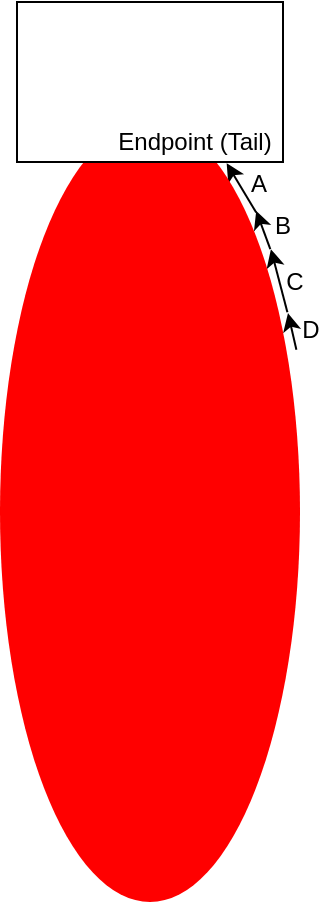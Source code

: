 <mxfile version="15.7.3" type="device"><diagram id="FqgQjF1rfAWJdj3YO9Kn" name="Page-1"><mxGraphModel dx="230" dy="121" grid="1" gridSize="10" guides="1" tooltips="1" connect="1" arrows="1" fold="1" page="1" pageScale="1" pageWidth="850" pageHeight="1100" math="0" shadow="0"><root><mxCell id="0"/><mxCell id="1" parent="0"/><mxCell id="jyhI0MpuMJXUtaD4n3m--1" value="" style="endArrow=classic;html=1;rounded=0;exitX=0.834;exitY=0.116;exitDx=0;exitDy=0;exitPerimeter=0;entryX=0.687;entryY=1.032;entryDx=0;entryDy=0;entryPerimeter=0;" edge="1" parent="1" target="jyhI0MpuMJXUtaD4n3m--12"><mxGeometry width="50" height="50" relative="1" as="geometry"><mxPoint x="485.1" y="215.24" as="sourcePoint"/><mxPoint x="473" y="190" as="targetPoint"/></mxGeometry></mxCell><mxCell id="jyhI0MpuMJXUtaD4n3m--3" value="" style="endArrow=classic;html=1;rounded=0;entryX=0.834;entryY=0.114;entryDx=0;entryDy=0;entryPerimeter=0;exitX=0.881;exitY=0.163;exitDx=0;exitDy=0;exitPerimeter=0;" edge="1" parent="1"><mxGeometry width="50" height="50" relative="1" as="geometry"><mxPoint x="492.15" y="233.57" as="sourcePoint"/><mxPoint x="485.1" y="214.46" as="targetPoint"/></mxGeometry></mxCell><mxCell id="jyhI0MpuMJXUtaD4n3m--4" value="" style="endArrow=classic;html=1;rounded=0;entryX=0.883;entryY=0.163;entryDx=0;entryDy=0;entryPerimeter=0;exitX=0.938;exitY=0.244;exitDx=0;exitDy=0;exitPerimeter=0;" edge="1" parent="1"><mxGeometry width="50" height="50" relative="1" as="geometry"><mxPoint x="500.7" y="265.16" as="sourcePoint"/><mxPoint x="492.45" y="233.57" as="targetPoint"/></mxGeometry></mxCell><mxCell id="jyhI0MpuMJXUtaD4n3m--5" value="" style="endArrow=classic;html=1;rounded=0;entryX=0.94;entryY=0.245;entryDx=0;entryDy=0;entryPerimeter=0;exitX=0.968;exitY=0.292;exitDx=0;exitDy=0;exitPerimeter=0;" edge="1" parent="1"><mxGeometry width="50" height="50" relative="1" as="geometry"><mxPoint x="505.2" y="283.88" as="sourcePoint"/><mxPoint x="501.0" y="265.55" as="targetPoint"/></mxGeometry></mxCell><mxCell id="jyhI0MpuMJXUtaD4n3m--6" value="" style="ellipse;whiteSpace=wrap;html=1;fillColor=#FF0000;strokeColor=none;" vertex="1" parent="1"><mxGeometry x="357" y="170" width="150" height="390" as="geometry"/></mxCell><mxCell id="jyhI0MpuMJXUtaD4n3m--7" value="" style="whiteSpace=wrap;html=1;fillColor=#FFFFFF;" vertex="1" parent="1"><mxGeometry x="365.5" y="110" width="133" height="80" as="geometry"/></mxCell><mxCell id="jyhI0MpuMJXUtaD4n3m--8" value="A" style="text;html=1;align=center;verticalAlign=middle;resizable=0;points=[];autosize=1;strokeColor=none;fillColor=none;" vertex="1" parent="1"><mxGeometry x="476" y="191" width="20" height="20" as="geometry"/></mxCell><mxCell id="jyhI0MpuMJXUtaD4n3m--9" value="B" style="text;html=1;align=center;verticalAlign=middle;resizable=0;points=[];autosize=1;strokeColor=none;fillColor=none;" vertex="1" parent="1"><mxGeometry x="488" y="212" width="20" height="20" as="geometry"/></mxCell><mxCell id="jyhI0MpuMJXUtaD4n3m--10" value="C" style="text;html=1;align=center;verticalAlign=middle;resizable=0;points=[];autosize=1;strokeColor=none;fillColor=none;" vertex="1" parent="1"><mxGeometry x="494" y="240" width="20" height="20" as="geometry"/></mxCell><mxCell id="jyhI0MpuMJXUtaD4n3m--11" value="D" style="text;html=1;align=center;verticalAlign=middle;resizable=0;points=[];autosize=1;strokeColor=none;fillColor=none;" vertex="1" parent="1"><mxGeometry x="502" y="264" width="20" height="20" as="geometry"/></mxCell><mxCell id="jyhI0MpuMJXUtaD4n3m--12" value="Endpoint (Tail)" style="text;html=1;align=center;verticalAlign=middle;resizable=0;points=[];autosize=1;strokeColor=none;fillColor=none;" vertex="1" parent="1"><mxGeometry x="408.5" y="170" width="90" height="20" as="geometry"/></mxCell></root></mxGraphModel></diagram></mxfile>
